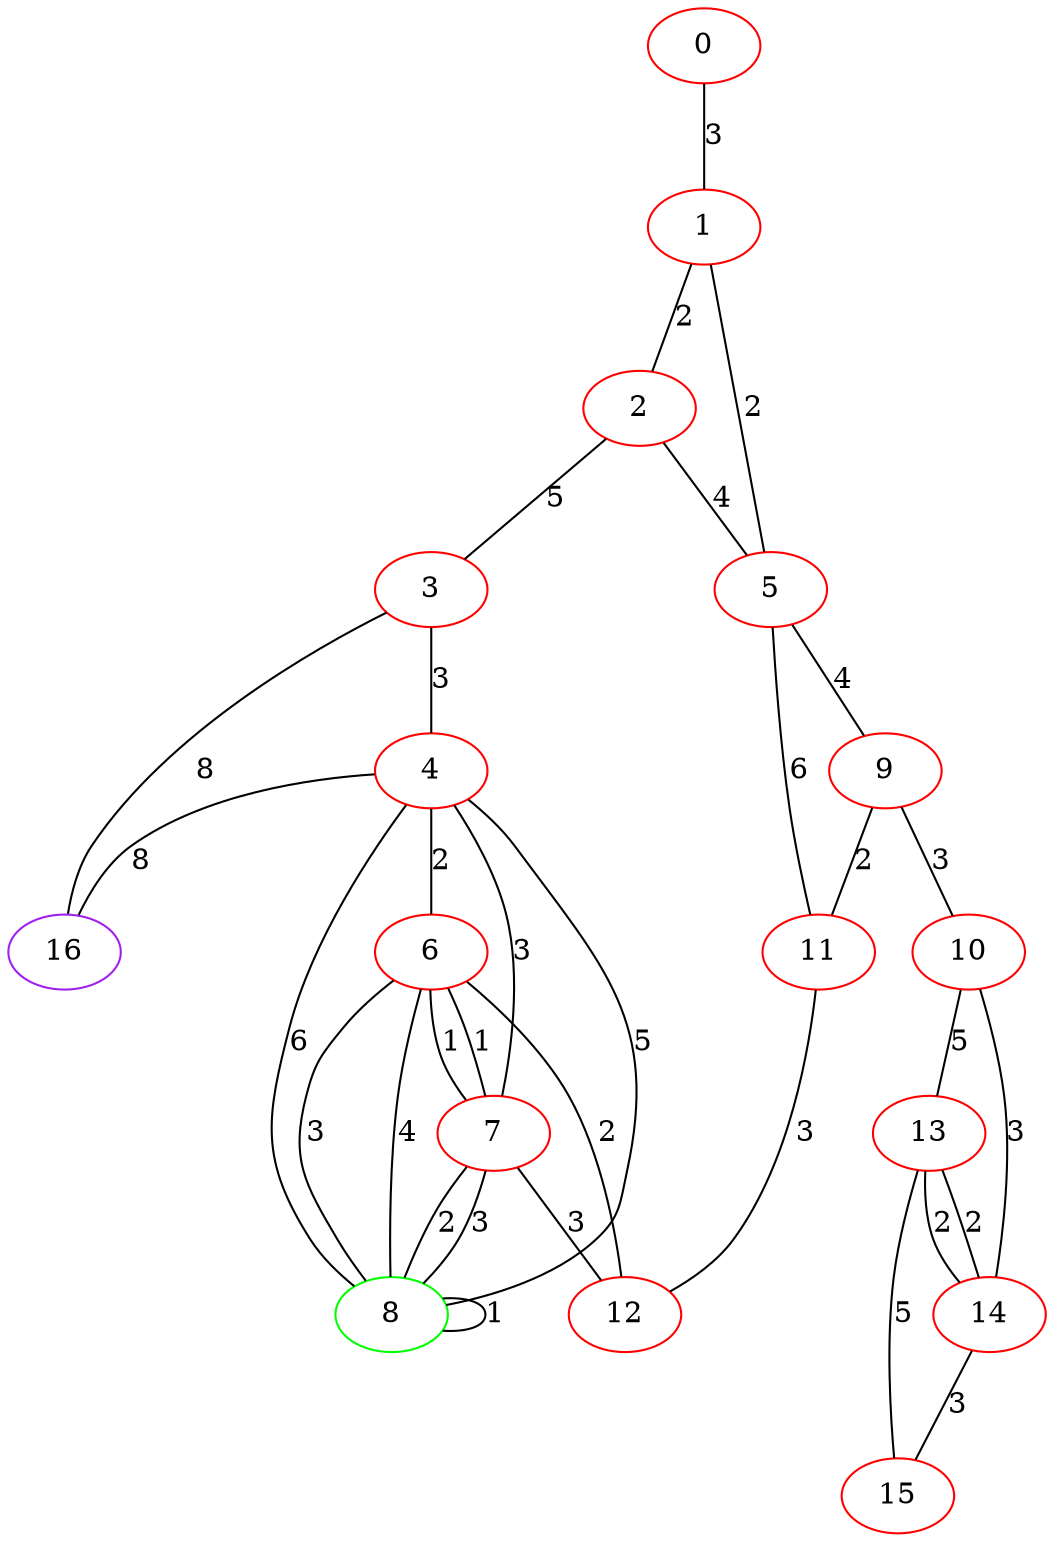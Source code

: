 graph "" {
0 [color=red, weight=1];
1 [color=red, weight=1];
2 [color=red, weight=1];
3 [color=red, weight=1];
4 [color=red, weight=1];
5 [color=red, weight=1];
6 [color=red, weight=1];
7 [color=red, weight=1];
8 [color=green, weight=2];
9 [color=red, weight=1];
10 [color=red, weight=1];
11 [color=red, weight=1];
12 [color=red, weight=1];
13 [color=red, weight=1];
14 [color=red, weight=1];
15 [color=red, weight=1];
16 [color=purple, weight=4];
0 -- 1  [key=0, label=3];
1 -- 2  [key=0, label=2];
1 -- 5  [key=0, label=2];
2 -- 3  [key=0, label=5];
2 -- 5  [key=0, label=4];
3 -- 16  [key=0, label=8];
3 -- 4  [key=0, label=3];
4 -- 8  [key=0, label=5];
4 -- 8  [key=1, label=6];
4 -- 16  [key=0, label=8];
4 -- 6  [key=0, label=2];
4 -- 7  [key=0, label=3];
5 -- 11  [key=0, label=6];
5 -- 9  [key=0, label=4];
6 -- 8  [key=0, label=3];
6 -- 8  [key=1, label=4];
6 -- 12  [key=0, label=2];
6 -- 7  [key=0, label=1];
6 -- 7  [key=1, label=1];
7 -- 8  [key=0, label=2];
7 -- 8  [key=1, label=3];
7 -- 12  [key=0, label=3];
8 -- 8  [key=0, label=1];
9 -- 10  [key=0, label=3];
9 -- 11  [key=0, label=2];
10 -- 13  [key=0, label=5];
10 -- 14  [key=0, label=3];
11 -- 12  [key=0, label=3];
13 -- 14  [key=0, label=2];
13 -- 14  [key=1, label=2];
13 -- 15  [key=0, label=5];
14 -- 15  [key=0, label=3];
}
